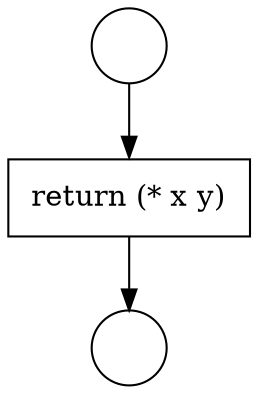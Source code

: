 digraph {
  node21751 [shape=circle label=" " color="black" fillcolor="white" style=filled]
  node21753 [shape=none, margin=0, label=<<font color="black">
    <table border="0" cellborder="1" cellspacing="0" cellpadding="10">
      <tr><td align="left">return (* x y)</td></tr>
    </table>
  </font>> color="black" fillcolor="white" style=filled]
  node21752 [shape=circle label=" " color="black" fillcolor="white" style=filled]
  node21751 -> node21753 [ color="black"]
  node21753 -> node21752 [ color="black"]
}
